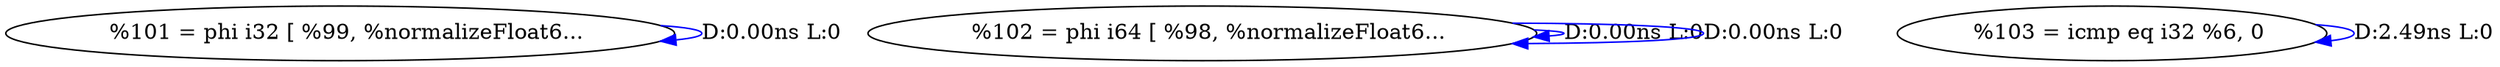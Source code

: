 digraph {
Node0x333d050[label="  %101 = phi i32 [ %99, %normalizeFloat6..."];
Node0x333d050 -> Node0x333d050[label="D:0.00ns L:0",color=blue];
Node0x333d130[label="  %102 = phi i64 [ %98, %normalizeFloat6..."];
Node0x333d130 -> Node0x333d130[label="D:0.00ns L:0",color=blue];
Node0x333d130 -> Node0x333d130[label="D:0.00ns L:0",color=blue];
Node0x333d210[label="  %103 = icmp eq i32 %6, 0"];
Node0x333d210 -> Node0x333d210[label="D:2.49ns L:0",color=blue];
}
